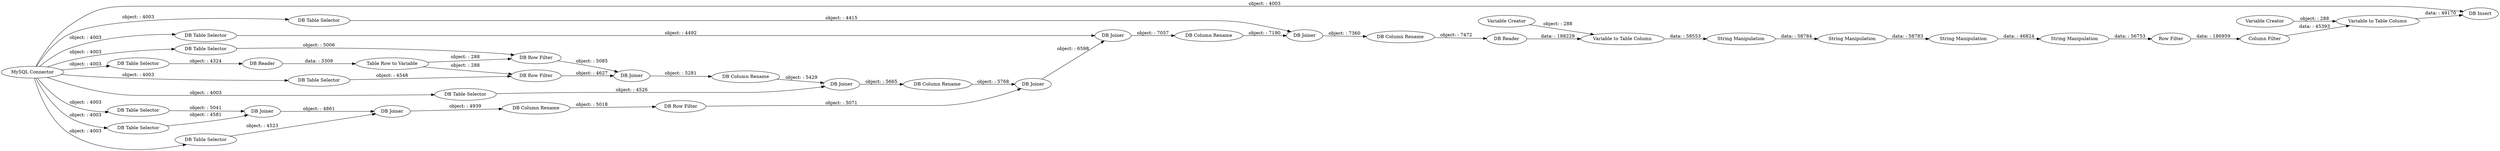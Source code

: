 digraph {
	"8204632874918084373_59" [label="String Manipulation"]
	"8204632874918084373_77" [label="String Manipulation"]
	"8204632874918084373_146" [label="DB Row Filter"]
	"8204632874918084373_147" [label="DB Row Filter"]
	"8204632874918084373_72" [label="DB Joiner"]
	"8204632874918084373_52" [label="DB Joiner"]
	"8204632874918084373_56" [label="DB Table Selector"]
	"8204632874918084373_55" [label="DB Column Rename"]
	"8204632874918084373_143" [label="Variable to Table Column"]
	"8204632874918084373_54" [label="DB Joiner"]
	"8204632874918084373_142" [label="Variable Creator"]
	"8204632874918084373_75" [label="DB Column Rename"]
	"8204632874918084373_57" [label="DB Joiner"]
	"8204632874918084373_79" [label="DB Joiner"]
	"8204632874918084373_42" [label="DB Insert"]
	"8204632874918084373_69" [label="Variable to Table Column"]
	"8204632874918084373_40" [label="DB Column Rename"]
	"8204632874918084373_36" [label="DB Table Selector"]
	"8204632874918084373_38" [label="DB Table Selector"]
	"8204632874918084373_39" [label="DB Joiner"]
	"8204632874918084373_60" [label="String Manipulation"]
	"8204632874918084373_53" [label="DB Table Selector"]
	"8204632874918084373_130" [label="DB Reader"]
	"8204632874918084373_70" [label="Variable Creator"]
	"8204632874918084373_71" [label="DB Table Selector"]
	"8204632874918084373_21" [label="String Manipulation"]
	"8204632874918084373_78" [label="DB Table Selector"]
	"8204632874918084373_80" [label="DB Column Rename"]
	"8204632874918084373_74" [label="DB Joiner"]
	"8204632874918084373_139" [label="Row Filter"]
	"8204632874918084373_58" [label="DB Column Rename"]
	"8204632874918084373_131" [label="DB Table Selector"]
	"8204632874918084373_43" [label="DB Table Selector"]
	"8204632874918084373_44" [label="DB Table Selector"]
	"8204632874918084373_76" [label="DB Row Filter"]
	"8204632874918084373_144" [label="Column Filter"]
	"8204632874918084373_145" [label="MySQL Connector"]
	"8204632874918084373_41" [label="DB Reader"]
	"8204632874918084373_133" [label="Table Row to Variable"]
	"8204632874918084373_72" -> "8204632874918084373_74" [label="object: : 4861"]
	"8204632874918084373_77" -> "8204632874918084373_21" [label="data: : 46824"]
	"8204632874918084373_78" -> "8204632874918084373_79" [label="object: : 4415"]
	"8204632874918084373_39" -> "8204632874918084373_40" [label="object: : 5281"]
	"8204632874918084373_52" -> "8204632874918084373_57" [label="object: : 6598"]
	"8204632874918084373_58" -> "8204632874918084373_79" [label="object: : 7190"]
	"8204632874918084373_74" -> "8204632874918084373_75" [label="object: : 4939"]
	"8204632874918084373_139" -> "8204632874918084373_144" [label="data: : 186959"]
	"8204632874918084373_145" -> "8204632874918084373_71" [label="object: : 4003"]
	"8204632874918084373_145" -> "8204632874918084373_44" [label="object: : 4003"]
	"8204632874918084373_146" -> "8204632874918084373_39" [label="object: : 5085"]
	"8204632874918084373_145" -> "8204632874918084373_131" [label="object: : 4003"]
	"8204632874918084373_40" -> "8204632874918084373_54" [label="object: : 5429"]
	"8204632874918084373_38" -> "8204632874918084373_147" [label="object: : 4548"]
	"8204632874918084373_59" -> "8204632874918084373_60" [label="data: : 58784"]
	"8204632874918084373_76" -> "8204632874918084373_52" [label="object: : 5071"]
	"8204632874918084373_142" -> "8204632874918084373_143" [label="object: : 288"]
	"8204632874918084373_36" -> "8204632874918084373_146" [label="object: : 5006"]
	"8204632874918084373_133" -> "8204632874918084373_147" [label="object: : 288"]
	"8204632874918084373_145" -> "8204632874918084373_38" [label="object: : 4003"]
	"8204632874918084373_21" -> "8204632874918084373_139" [label="data: : 56753"]
	"8204632874918084373_69" -> "8204632874918084373_59" [label="data: : 58553"]
	"8204632874918084373_145" -> "8204632874918084373_56" [label="object: : 4003"]
	"8204632874918084373_53" -> "8204632874918084373_54" [label="object: : 4526"]
	"8204632874918084373_80" -> "8204632874918084373_41" [label="object: : 7472"]
	"8204632874918084373_144" -> "8204632874918084373_143" [label="data: : 45393"]
	"8204632874918084373_145" -> "8204632874918084373_36" [label="object: : 4003"]
	"8204632874918084373_41" -> "8204632874918084373_69" [label="data: : 188229"]
	"8204632874918084373_70" -> "8204632874918084373_69" [label="object: : 288"]
	"8204632874918084373_130" -> "8204632874918084373_133" [label="data: : 3309"]
	"8204632874918084373_57" -> "8204632874918084373_58" [label="object: : 7057"]
	"8204632874918084373_56" -> "8204632874918084373_57" [label="object: : 4492"]
	"8204632874918084373_145" -> "8204632874918084373_43" [label="object: : 4003"]
	"8204632874918084373_147" -> "8204632874918084373_39" [label="object: : 4627"]
	"8204632874918084373_55" -> "8204632874918084373_52" [label="object: : 5768"]
	"8204632874918084373_54" -> "8204632874918084373_55" [label="object: : 5665"]
	"8204632874918084373_145" -> "8204632874918084373_53" [label="object: : 4003"]
	"8204632874918084373_60" -> "8204632874918084373_77" [label="data: : 58783"]
	"8204632874918084373_133" -> "8204632874918084373_146" [label="object: : 288"]
	"8204632874918084373_131" -> "8204632874918084373_130" [label="object: : 4324"]
	"8204632874918084373_145" -> "8204632874918084373_42" [label="object: : 4003"]
	"8204632874918084373_71" -> "8204632874918084373_72" [label="object: : 5041"]
	"8204632874918084373_44" -> "8204632874918084373_72" [label="object: : 4581"]
	"8204632874918084373_75" -> "8204632874918084373_76" [label="object: : 5018"]
	"8204632874918084373_43" -> "8204632874918084373_74" [label="object: : 4523"]
	"8204632874918084373_79" -> "8204632874918084373_80" [label="object: : 7360"]
	"8204632874918084373_145" -> "8204632874918084373_78" [label="object: : 4003"]
	"8204632874918084373_143" -> "8204632874918084373_42" [label="data: : 49170"]
	rankdir=LR
}
